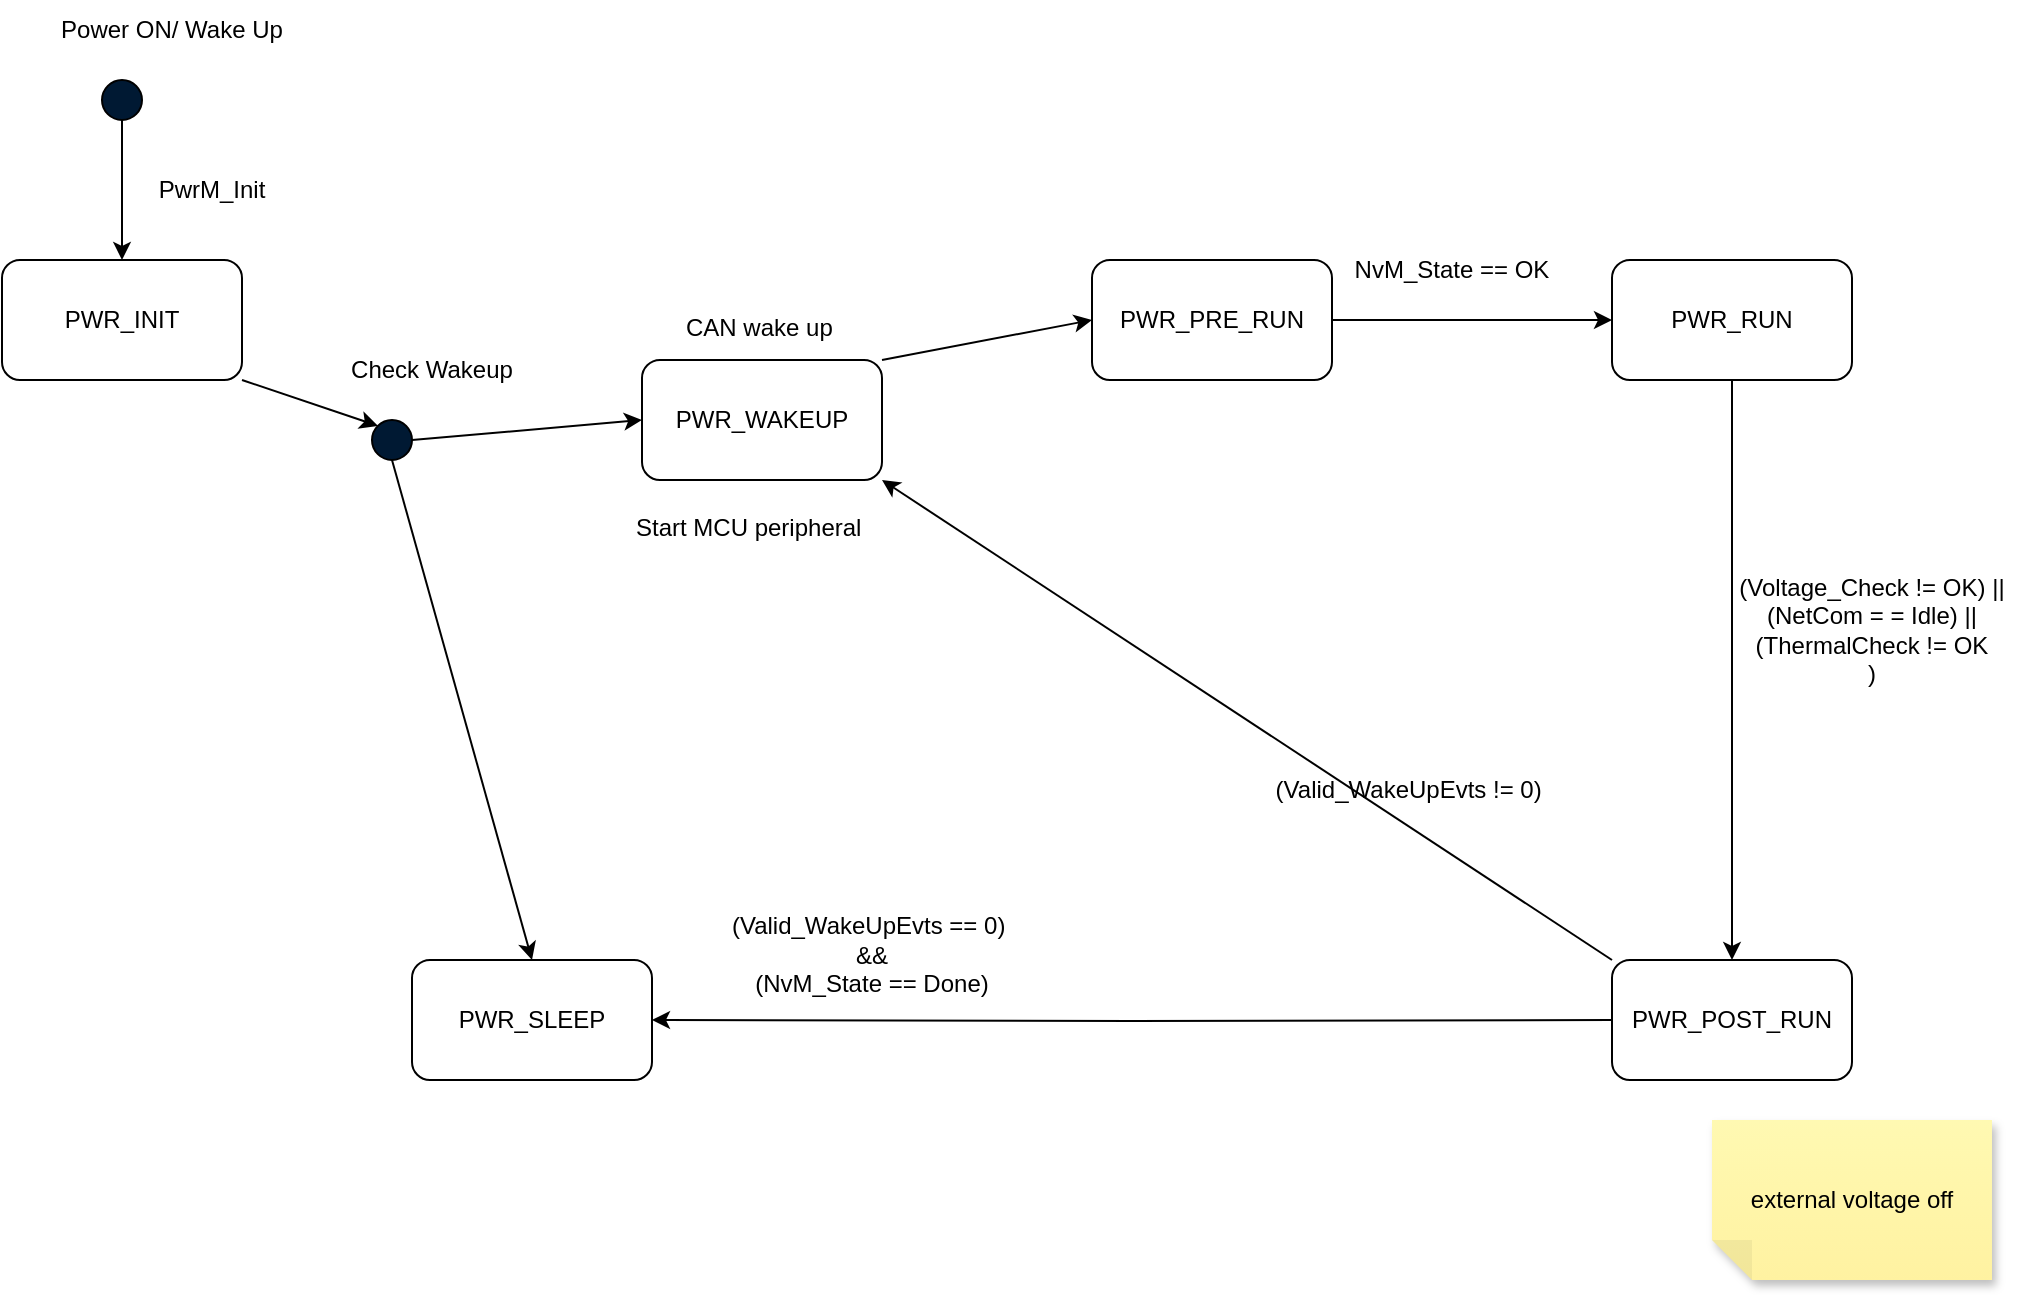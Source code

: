 <mxfile version="22.1.16" type="github">
  <diagram name="Page-1" id="XZL-TBEXtGUKLQuYMLde">
    <mxGraphModel dx="1434" dy="764" grid="1" gridSize="10" guides="1" tooltips="1" connect="1" arrows="1" fold="1" page="1" pageScale="1" pageWidth="1100" pageHeight="1700" math="0" shadow="0">
      <root>
        <mxCell id="0" />
        <mxCell id="1" parent="0" />
        <mxCell id="BkC68lDkN8bGyPSWdYrH-15" style="edgeStyle=orthogonalEdgeStyle;rounded=0;orthogonalLoop=1;jettySize=auto;html=1;exitX=1;exitY=0.5;exitDx=0;exitDy=0;" edge="1" parent="1" source="BkC68lDkN8bGyPSWdYrH-2" target="BkC68lDkN8bGyPSWdYrH-3">
          <mxGeometry relative="1" as="geometry" />
        </mxCell>
        <mxCell id="BkC68lDkN8bGyPSWdYrH-2" value="PWR_PRE_RUN" style="rounded=1;whiteSpace=wrap;html=1;gradientColor=none;glass=0;" vertex="1" parent="1">
          <mxGeometry x="600" y="210" width="120" height="60" as="geometry" />
        </mxCell>
        <mxCell id="BkC68lDkN8bGyPSWdYrH-16" style="edgeStyle=orthogonalEdgeStyle;rounded=0;orthogonalLoop=1;jettySize=auto;html=1;exitX=0.5;exitY=1;exitDx=0;exitDy=0;" edge="1" parent="1" source="BkC68lDkN8bGyPSWdYrH-3" target="BkC68lDkN8bGyPSWdYrH-5">
          <mxGeometry relative="1" as="geometry" />
        </mxCell>
        <mxCell id="BkC68lDkN8bGyPSWdYrH-3" value="PWR_RUN" style="rounded=1;whiteSpace=wrap;html=1;" vertex="1" parent="1">
          <mxGeometry x="860" y="210" width="120" height="60" as="geometry" />
        </mxCell>
        <mxCell id="BkC68lDkN8bGyPSWdYrH-4" value="PWR_INIT" style="rounded=1;whiteSpace=wrap;html=1;" vertex="1" parent="1">
          <mxGeometry x="55" y="210" width="120" height="60" as="geometry" />
        </mxCell>
        <mxCell id="BkC68lDkN8bGyPSWdYrH-17" style="edgeStyle=orthogonalEdgeStyle;rounded=0;orthogonalLoop=1;jettySize=auto;html=1;" edge="1" parent="1" target="BkC68lDkN8bGyPSWdYrH-6">
          <mxGeometry relative="1" as="geometry">
            <mxPoint x="860" y="590" as="sourcePoint" />
          </mxGeometry>
        </mxCell>
        <mxCell id="BkC68lDkN8bGyPSWdYrH-5" value="&lt;div&gt;PWR_POST_RUN&lt;/div&gt;" style="rounded=1;whiteSpace=wrap;html=1;" vertex="1" parent="1">
          <mxGeometry x="860" y="560" width="120" height="60" as="geometry" />
        </mxCell>
        <mxCell id="BkC68lDkN8bGyPSWdYrH-6" value="&lt;div&gt;PWR_SLEEP&lt;/div&gt;" style="rounded=1;whiteSpace=wrap;html=1;" vertex="1" parent="1">
          <mxGeometry x="260" y="560" width="120" height="60" as="geometry" />
        </mxCell>
        <mxCell id="BkC68lDkN8bGyPSWdYrH-8" style="edgeStyle=orthogonalEdgeStyle;rounded=0;orthogonalLoop=1;jettySize=auto;html=1;exitX=0.5;exitY=1;exitDx=0;exitDy=0;entryX=0.5;entryY=0;entryDx=0;entryDy=0;" edge="1" parent="1" source="BkC68lDkN8bGyPSWdYrH-7" target="BkC68lDkN8bGyPSWdYrH-4">
          <mxGeometry relative="1" as="geometry" />
        </mxCell>
        <mxCell id="BkC68lDkN8bGyPSWdYrH-7" value="" style="ellipse;whiteSpace=wrap;html=1;aspect=fixed;fillStyle=solid;fillColor=#001933;" vertex="1" parent="1">
          <mxGeometry x="105" y="120" width="20" height="20" as="geometry" />
        </mxCell>
        <mxCell id="BkC68lDkN8bGyPSWdYrH-10" value="&lt;div&gt;Power ON/ Wake Up&lt;/div&gt;" style="text;strokeColor=none;align=center;fillColor=none;html=1;verticalAlign=middle;whiteSpace=wrap;rounded=0;" vertex="1" parent="1">
          <mxGeometry x="80" y="80" width="120" height="30" as="geometry" />
        </mxCell>
        <mxCell id="BkC68lDkN8bGyPSWdYrH-11" value="PwrM_Init" style="text;strokeColor=none;align=center;fillColor=none;html=1;verticalAlign=middle;whiteSpace=wrap;rounded=0;" vertex="1" parent="1">
          <mxGeometry x="100" y="160" width="120" height="30" as="geometry" />
        </mxCell>
        <mxCell id="BkC68lDkN8bGyPSWdYrH-22" value="&lt;div&gt;NvM_State == OK&lt;/div&gt;" style="text;strokeColor=none;align=center;fillColor=none;html=1;verticalAlign=middle;whiteSpace=wrap;rounded=0;" vertex="1" parent="1">
          <mxGeometry x="720" y="200" width="120" height="30" as="geometry" />
        </mxCell>
        <mxCell id="BkC68lDkN8bGyPSWdYrH-24" value="&lt;div&gt;(Voltage_Check != OK) || &lt;br&gt;&lt;/div&gt;&lt;div&gt;(NetCom = = Idle) ||&lt;/div&gt;&lt;div&gt;(ThermalCheck != OK&lt;/div&gt;&lt;div&gt;)&lt;br&gt;&lt;/div&gt;" style="text;strokeColor=none;align=center;fillColor=none;html=1;verticalAlign=middle;whiteSpace=wrap;rounded=0;" vertex="1" parent="1">
          <mxGeometry x="910" y="360" width="160" height="70" as="geometry" />
        </mxCell>
        <mxCell id="BkC68lDkN8bGyPSWdYrH-25" value="&lt;br&gt;&lt;div&gt;(Valid_WakeUpEvts == 0)&amp;nbsp;&lt;/div&gt;&lt;div&gt;&amp;amp;&amp;amp;&lt;/div&gt;&lt;div&gt;(NvM_State == Done)&lt;br&gt;&lt;/div&gt;" style="text;strokeColor=none;align=center;fillColor=none;html=1;verticalAlign=middle;whiteSpace=wrap;rounded=0;" vertex="1" parent="1">
          <mxGeometry x="400" y="520" width="180" height="60" as="geometry" />
        </mxCell>
        <mxCell id="BkC68lDkN8bGyPSWdYrH-27" value="" style="endArrow=classic;html=1;rounded=0;exitX=0;exitY=0;exitDx=0;exitDy=0;entryX=1;entryY=1;entryDx=0;entryDy=0;" edge="1" parent="1" source="BkC68lDkN8bGyPSWdYrH-5" target="BkC68lDkN8bGyPSWdYrH-26">
          <mxGeometry width="50" height="50" relative="1" as="geometry">
            <mxPoint x="500" y="420" as="sourcePoint" />
            <mxPoint x="550" y="370" as="targetPoint" />
          </mxGeometry>
        </mxCell>
        <mxCell id="BkC68lDkN8bGyPSWdYrH-29" value="&lt;br&gt;&lt;div&gt;(Valid_WakeUpEvts != 0)&amp;nbsp;&lt;/div&gt;&lt;br&gt;" style="text;strokeColor=none;align=center;fillColor=none;html=1;verticalAlign=middle;whiteSpace=wrap;rounded=0;" vertex="1" parent="1">
          <mxGeometry x="670" y="460" width="180" height="30" as="geometry" />
        </mxCell>
        <mxCell id="BkC68lDkN8bGyPSWdYrH-33" value="external voltage off" style="shape=note;whiteSpace=wrap;html=1;backgroundOutline=1;fontColor=#000000;darkOpacity=0.05;fillColor=#FFF9B2;strokeColor=none;fillStyle=solid;direction=west;gradientDirection=north;gradientColor=#FFF2A1;shadow=1;size=20;pointerEvents=1;" vertex="1" parent="1">
          <mxGeometry x="910" y="640" width="140" height="80" as="geometry" />
        </mxCell>
        <mxCell id="BkC68lDkN8bGyPSWdYrH-34" value="" style="endArrow=classic;html=1;rounded=0;exitX=1;exitY=0.5;exitDx=0;exitDy=0;entryX=0;entryY=0.5;entryDx=0;entryDy=0;" edge="1" parent="1" source="BkC68lDkN8bGyPSWdYrH-39" target="BkC68lDkN8bGyPSWdYrH-26">
          <mxGeometry width="50" height="50" relative="1" as="geometry">
            <mxPoint x="500" y="480" as="sourcePoint" />
            <mxPoint x="550" y="430" as="targetPoint" />
          </mxGeometry>
        </mxCell>
        <mxCell id="BkC68lDkN8bGyPSWdYrH-36" value="" style="endArrow=classic;html=1;rounded=0;exitX=1;exitY=0;exitDx=0;exitDy=0;entryX=0;entryY=0.5;entryDx=0;entryDy=0;" edge="1" parent="1" source="BkC68lDkN8bGyPSWdYrH-26" target="BkC68lDkN8bGyPSWdYrH-2">
          <mxGeometry width="50" height="50" relative="1" as="geometry">
            <mxPoint x="500" y="480" as="sourcePoint" />
            <mxPoint x="550" y="430" as="targetPoint" />
          </mxGeometry>
        </mxCell>
        <mxCell id="BkC68lDkN8bGyPSWdYrH-40" value="" style="endArrow=classic;html=1;rounded=0;exitX=1;exitY=1;exitDx=0;exitDy=0;entryX=0;entryY=0;entryDx=0;entryDy=0;" edge="1" parent="1" source="BkC68lDkN8bGyPSWdYrH-4" target="BkC68lDkN8bGyPSWdYrH-39">
          <mxGeometry width="50" height="50" relative="1" as="geometry">
            <mxPoint x="175" y="270" as="sourcePoint" />
            <mxPoint x="380" y="365" as="targetPoint" />
          </mxGeometry>
        </mxCell>
        <mxCell id="BkC68lDkN8bGyPSWdYrH-39" value="" style="ellipse;whiteSpace=wrap;html=1;aspect=fixed;fillStyle=solid;fillColor=#001933;" vertex="1" parent="1">
          <mxGeometry x="240" y="290" width="20" height="20" as="geometry" />
        </mxCell>
        <mxCell id="BkC68lDkN8bGyPSWdYrH-41" value="Check Wakeup" style="text;strokeColor=none;align=center;fillColor=none;html=1;verticalAlign=middle;whiteSpace=wrap;rounded=0;" vertex="1" parent="1">
          <mxGeometry x="210" y="250" width="120" height="30" as="geometry" />
        </mxCell>
        <mxCell id="BkC68lDkN8bGyPSWdYrH-44" value="" style="endArrow=classic;html=1;rounded=0;exitX=0.5;exitY=1;exitDx=0;exitDy=0;entryX=0.5;entryY=0;entryDx=0;entryDy=0;" edge="1" parent="1" source="BkC68lDkN8bGyPSWdYrH-39" target="BkC68lDkN8bGyPSWdYrH-6">
          <mxGeometry width="50" height="50" relative="1" as="geometry">
            <mxPoint x="500" y="450" as="sourcePoint" />
            <mxPoint x="550" y="400" as="targetPoint" />
          </mxGeometry>
        </mxCell>
        <mxCell id="BkC68lDkN8bGyPSWdYrH-45" value="" style="group" vertex="1" connectable="0" parent="1">
          <mxGeometry x="370" y="200" width="130" height="170" as="geometry" />
        </mxCell>
        <mxCell id="BkC68lDkN8bGyPSWdYrH-26" value="PWR_WAKEUP" style="rounded=1;whiteSpace=wrap;html=1;" vertex="1" parent="BkC68lDkN8bGyPSWdYrH-45">
          <mxGeometry x="5" y="60" width="120" height="60" as="geometry" />
        </mxCell>
        <mxCell id="BkC68lDkN8bGyPSWdYrH-35" value="Start MCU peripheral" style="text;whiteSpace=wrap;html=1;" vertex="1" parent="BkC68lDkN8bGyPSWdYrH-45">
          <mxGeometry y="130" width="125" height="40" as="geometry" />
        </mxCell>
        <mxCell id="BkC68lDkN8bGyPSWdYrH-37" value="CAN wake up" style="text;whiteSpace=wrap;html=1;" vertex="1" parent="BkC68lDkN8bGyPSWdYrH-45">
          <mxGeometry x="25" y="30" width="100" height="30" as="geometry" />
        </mxCell>
      </root>
    </mxGraphModel>
  </diagram>
</mxfile>
